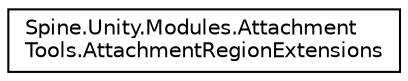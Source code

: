 digraph "그래픽컬한 클래스 계통도"
{
 // LATEX_PDF_SIZE
  edge [fontname="Helvetica",fontsize="10",labelfontname="Helvetica",labelfontsize="10"];
  node [fontname="Helvetica",fontsize="10",shape=record];
  rankdir="LR";
  Node0 [label="Spine.Unity.Modules.Attachment\lTools.AttachmentRegionExtensions",height=0.2,width=0.4,color="black", fillcolor="white", style="filled",URL="$class_spine_1_1_unity_1_1_modules_1_1_attachment_tools_1_1_attachment_region_extensions.html",tooltip=" "];
}
